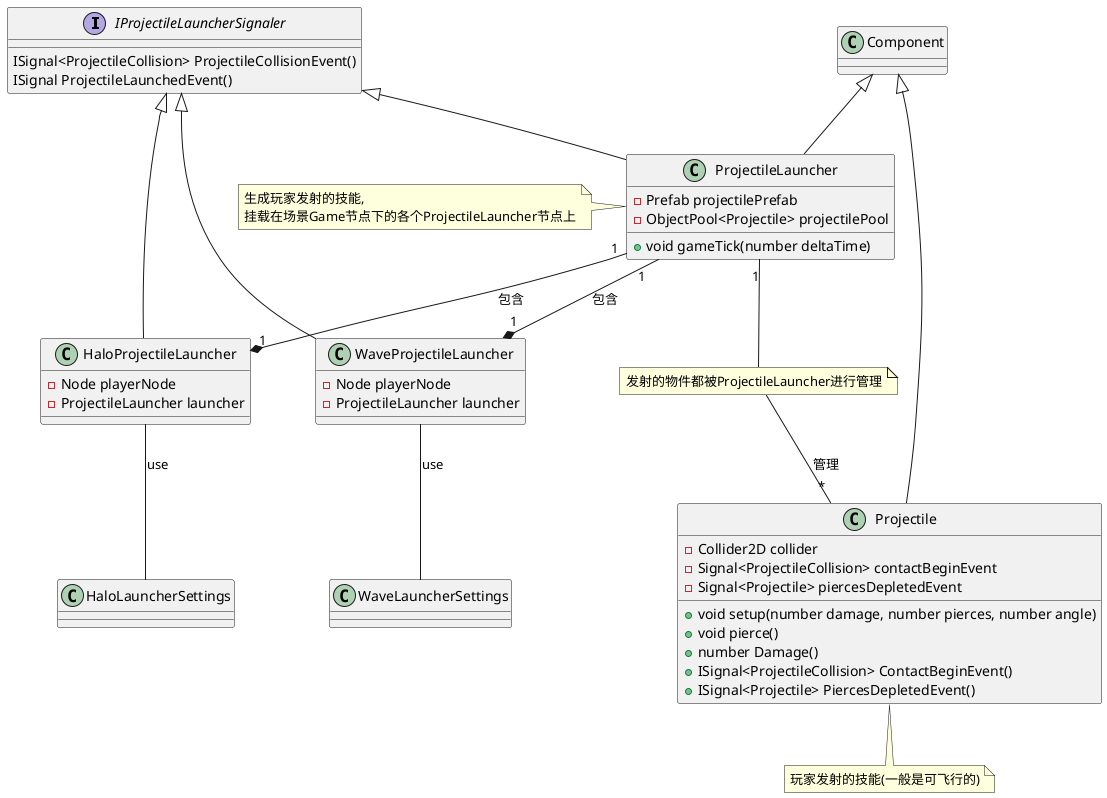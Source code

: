 @startuml ProjectileLauncher
interface IProjectileLauncherSignaler {
    ISignal<ProjectileCollision> ProjectileCollisionEvent()
    ISignal ProjectileLaunchedEvent()
}

class Projectile {
    -Collider2D collider
    -Signal<ProjectileCollision> contactBeginEvent
    -Signal<Projectile> piercesDepletedEvent

    +void setup(number damage, number pierces, number angle)
    +void pierce()
    +number Damage()
    +ISignal<ProjectileCollision> ContactBeginEvent()
    +ISignal<Projectile> PiercesDepletedEvent()
}

note bottom of Projectile: 玩家发射的技能(一般是可飞行的)

class HaloProjectileLauncher {
    -Node playerNode
    -ProjectileLauncher launcher
}

class WaveProjectileLauncher {
    -Node playerNode
    -ProjectileLauncher launcher
}

class Component
class ProjectileLauncher {
    -Prefab projectilePrefab
    -ObjectPool<Projectile> projectilePool
    +void gameTick(number deltaTime)
}

note left of ProjectileLauncher: 生成玩家发射的技能, \r\n挂载在场景Game节点下的各个ProjectileLauncher节点上

note "发射的物件都被ProjectileLauncher进行管理" as N1

class WaveLauncherSettings
class HaloLauncherSettings

Component <|-- ProjectileLauncher
Component <|-- Projectile
IProjectileLauncherSignaler <|-- ProjectileLauncher
IProjectileLauncherSignaler <|-- HaloProjectileLauncher
IProjectileLauncherSignaler <|-- WaveProjectileLauncher

ProjectileLauncher "1" --* "1" HaloProjectileLauncher : 包含
ProjectileLauncher "1" --* "1" WaveProjectileLauncher : 包含

ProjectileLauncher "1" -- N1 
N1 -- "*" Projectile : 管理

HaloProjectileLauncher--HaloLauncherSettings : use
WaveProjectileLauncher--WaveLauncherSettings : use

@enduml